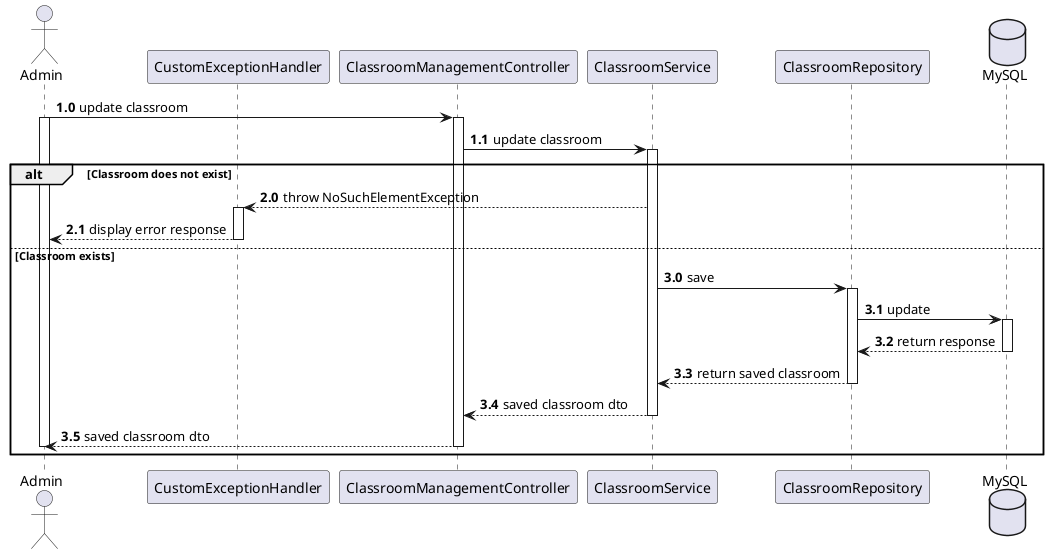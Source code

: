 @startuml
Actor Admin
participant CustomExceptionHandler
participant ClassroomManagementController
participant ClassroomService
participant ClassroomRepository
database MySQL

autonumber 1.0
Admin -> ClassroomManagementController: update classroom
activate Admin
activate ClassroomManagementController
ClassroomManagementController -> ClassroomService: update classroom

activate ClassroomService
autonumber 2.0
alt Classroom does not exist
    ClassroomService --> CustomExceptionHandler: throw NoSuchElementException
    activate CustomExceptionHandler
    CustomExceptionHandler --> Admin: display error response
    deactivate CustomExceptionHandler
autonumber 3.0
else Classroom exists
    ClassroomService -> ClassroomRepository: save

    activate ClassroomRepository
    ClassroomRepository -> MySQL: update
    activate MySQL
    MySQL --> ClassroomRepository: return response
    deactivate MySQL
    ClassroomRepository --> ClassroomService: return saved classroom
    deactivate ClassroomRepository
    ClassroomService --> ClassroomManagementController: saved classroom dto
    deactivate ClassroomService

    ClassroomManagementController --> Admin: saved classroom dto
    deactivate ClassroomManagementController
    deactivate Admin
end


@enduml